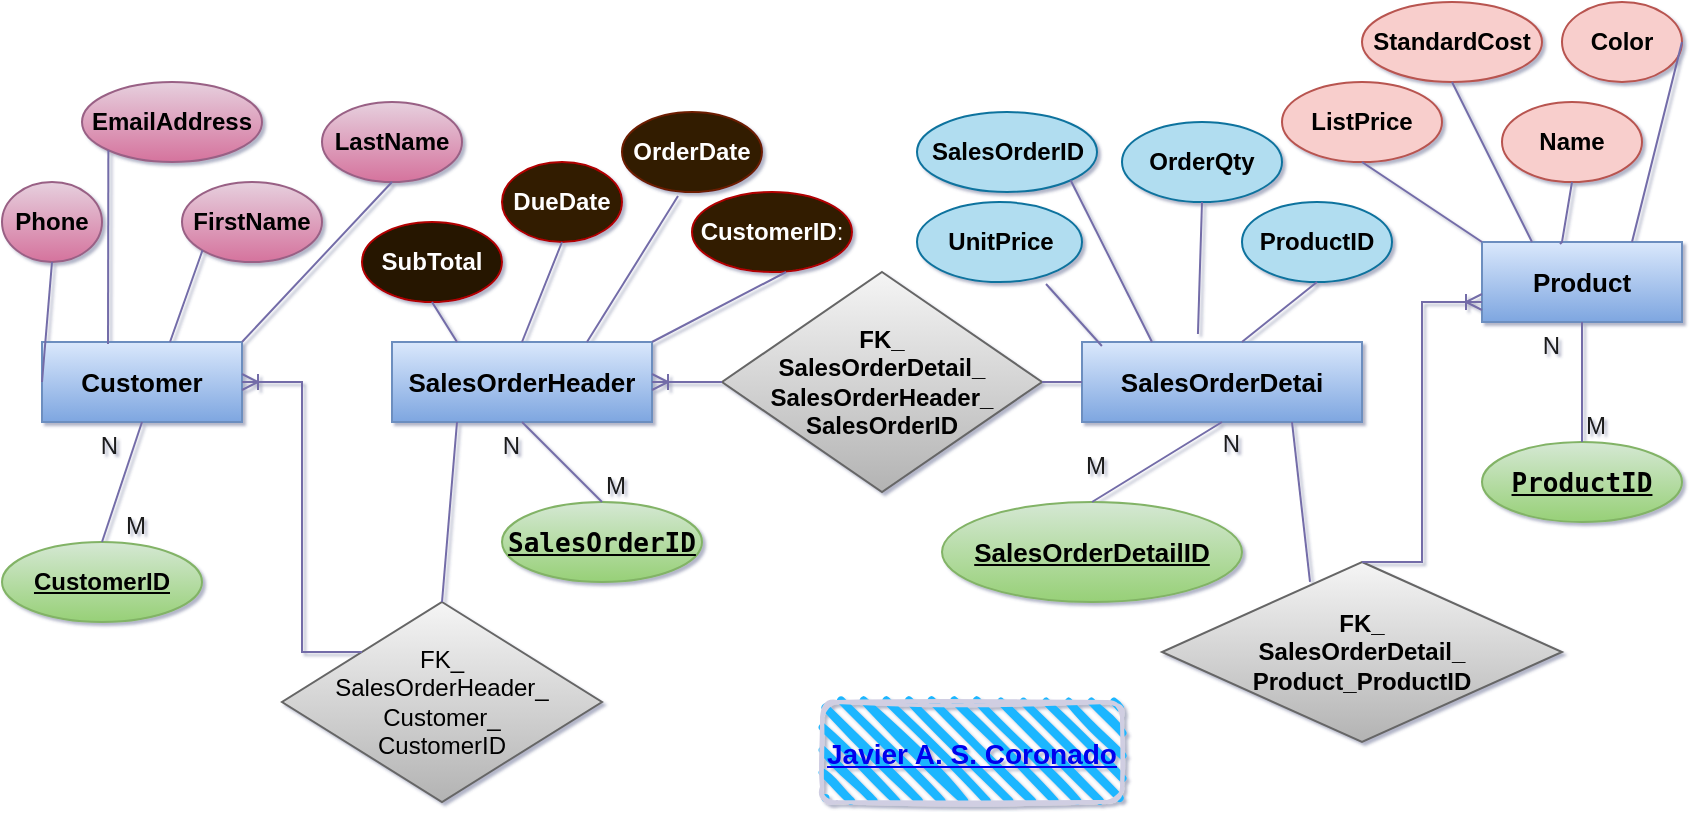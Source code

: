 <mxfile version="24.0.7" type="google">
  <diagram id="R2lEEEUBdFMjLlhIrx00" name="Page-1">
    <mxGraphModel grid="1" page="1" gridSize="10" guides="1" tooltips="1" connect="1" arrows="1" fold="1" pageScale="1" pageWidth="850" pageHeight="1100" background="#ffffff" math="0" shadow="1" extFonts="Permanent Marker^https://fonts.googleapis.com/css?family=Permanent+Marker">
      <root>
        <mxCell id="0" />
        <mxCell id="1" parent="0" />
        <mxCell id="pl6DyhIB9jXkLwM8Ii2A-1" value="&lt;font style=&quot;font-size: 13px;&quot;&gt;&lt;b&gt;SalesOrderHeader&lt;/b&gt;&lt;/font&gt;" style="whiteSpace=wrap;html=1;align=center;labelBackgroundColor=none;rounded=0;fillColor=#dae8fc;strokeColor=#6c8ebf;gradientColor=#7ea6e0;" vertex="1" parent="1">
          <mxGeometry x="195" y="430" width="130" height="40" as="geometry" />
        </mxCell>
        <mxCell id="pl6DyhIB9jXkLwM8Ii2A-2" value="&lt;b&gt;&lt;font style=&quot;font-size: 13px;&quot;&gt;Product&lt;/font&gt;&lt;/b&gt;" style="whiteSpace=wrap;html=1;align=center;labelBackgroundColor=none;rounded=0;fillColor=#dae8fc;strokeColor=#6c8ebf;gradientColor=#7ea6e0;" vertex="1" parent="1">
          <mxGeometry x="740" y="380" width="100" height="40" as="geometry" />
        </mxCell>
        <mxCell id="pl6DyhIB9jXkLwM8Ii2A-3" value="&lt;font style=&quot;font-size: 13px;&quot;&gt;&lt;b&gt;Customer&lt;/b&gt;&lt;/font&gt;" style="whiteSpace=wrap;html=1;align=center;labelBackgroundColor=none;rounded=0;fillColor=#dae8fc;strokeColor=#6c8ebf;gradientColor=#7ea6e0;" vertex="1" parent="1">
          <mxGeometry x="20" y="430" width="100" height="40" as="geometry" />
        </mxCell>
        <mxCell id="pl6DyhIB9jXkLwM8Ii2A-4" value="&lt;font style=&quot;font-size: 13px;&quot;&gt;&lt;b&gt;SalesOrderDetai&lt;/b&gt;&lt;/font&gt;" style="whiteSpace=wrap;html=1;align=center;labelBackgroundColor=none;rounded=0;fillColor=#dae8fc;strokeColor=#6c8ebf;gradientColor=#7ea6e0;" vertex="1" parent="1">
          <mxGeometry x="540" y="430" width="140" height="40" as="geometry" />
        </mxCell>
        <mxCell id="pl6DyhIB9jXkLwM8Ii2A-6" value="&lt;div&gt;&lt;strong&gt;FK_&lt;/strong&gt;&lt;/div&gt;&lt;div&gt;&lt;strong&gt;SalesOrderDetail_&lt;/strong&gt;&lt;/div&gt;&lt;div&gt;&lt;strong&gt;Product_ProductID&lt;/strong&gt;&lt;/div&gt;" style="shape=rhombus;perimeter=rhombusPerimeter;whiteSpace=wrap;html=1;align=center;labelBackgroundColor=none;rounded=0;fillColor=#f5f5f5;strokeColor=#666666;gradientColor=#b3b3b3;" vertex="1" parent="1">
          <mxGeometry x="580" y="540" width="200" height="90" as="geometry" />
        </mxCell>
        <mxCell id="7qvCOAJDGnF1VfF3UTFZ-1" value="&lt;div&gt;&lt;b&gt;FK_&lt;/b&gt;&lt;/div&gt;&lt;div&gt;&lt;b&gt;SalesOrderDetail_&lt;/b&gt;&lt;/div&gt;&lt;div&gt;&lt;b&gt;SalesOrderHeader_&lt;/b&gt;&lt;/div&gt;&lt;div&gt;&lt;b&gt;SalesOrderID&lt;/b&gt;&lt;/div&gt;" style="shape=rhombus;perimeter=rhombusPerimeter;whiteSpace=wrap;html=1;align=center;labelBackgroundColor=none;rounded=0;fillColor=#f5f5f5;strokeColor=#666666;shadow=0;gradientColor=#b3b3b3;" vertex="1" parent="1">
          <mxGeometry x="360" y="395" width="160" height="110" as="geometry" />
        </mxCell>
        <mxCell id="7qvCOAJDGnF1VfF3UTFZ-2" value="&lt;div&gt;FK_&lt;/div&gt;&lt;div&gt;SalesOrderHeader_&lt;/div&gt;&lt;div&gt;Customer_&lt;/div&gt;&lt;div&gt;CustomerID&lt;/div&gt;" style="shape=rhombus;perimeter=rhombusPerimeter;whiteSpace=wrap;html=1;align=center;labelBackgroundColor=none;rounded=0;fillColor=#f5f5f5;strokeColor=#666666;gradientColor=#b3b3b3;" vertex="1" parent="1">
          <mxGeometry x="140" y="560" width="160" height="100" as="geometry" />
        </mxCell>
        <mxCell id="7qvCOAJDGnF1VfF3UTFZ-18" value="&lt;strong&gt;CustomerID&lt;/strong&gt;" style="ellipse;whiteSpace=wrap;html=1;align=center;fontStyle=4;labelBackgroundColor=none;rounded=0;fillColor=#d5e8d4;strokeColor=#82b366;gradientColor=#97d077;" vertex="1" parent="1">
          <mxGeometry y="530" width="100" height="40" as="geometry" />
        </mxCell>
        <mxCell id="7qvCOAJDGnF1VfF3UTFZ-19" value="&lt;font style=&quot;font-size: 13px;&quot;&gt;&lt;code&gt;&lt;b&gt;ProductID&lt;/b&gt;&lt;/code&gt;&lt;/font&gt;" style="ellipse;whiteSpace=wrap;html=1;align=center;fontStyle=4;labelBackgroundColor=none;rounded=0;fillColor=#d5e8d4;strokeColor=#82b366;gradientColor=#97d077;" vertex="1" parent="1">
          <mxGeometry x="740" y="480" width="100" height="40" as="geometry" />
        </mxCell>
        <mxCell id="7qvCOAJDGnF1VfF3UTFZ-20" value="&lt;b&gt;&lt;font style=&quot;font-size: 13px;&quot;&gt;&lt;code&gt;SalesOrderID&lt;/code&gt;&lt;/font&gt;&lt;/b&gt;" style="ellipse;whiteSpace=wrap;html=1;align=center;fontStyle=4;labelBackgroundColor=none;rounded=0;fillColor=#d5e8d4;strokeColor=#82b366;gradientColor=#97d077;" vertex="1" parent="1">
          <mxGeometry x="250" y="510" width="100" height="40" as="geometry" />
        </mxCell>
        <mxCell id="7qvCOAJDGnF1VfF3UTFZ-21" value="&lt;font style=&quot;font-size: 13px;&quot;&gt;&lt;strong&gt;SalesOrderDetailID&lt;/strong&gt;&lt;/font&gt;" style="ellipse;whiteSpace=wrap;html=1;align=center;fontStyle=4;labelBackgroundColor=none;rounded=0;fillColor=#d5e8d4;strokeColor=#82b366;gradientColor=#97d077;" vertex="1" parent="1">
          <mxGeometry x="470" y="510" width="150" height="50" as="geometry" />
        </mxCell>
        <mxCell id="7qvCOAJDGnF1VfF3UTFZ-27" value="&lt;strong&gt;FirstName&lt;/strong&gt;" style="ellipse;whiteSpace=wrap;html=1;align=center;labelBackgroundColor=none;rounded=0;fillColor=#e6d0de;gradientColor=#d5739d;strokeColor=#996185;" vertex="1" parent="1">
          <mxGeometry x="90" y="350" width="70" height="40" as="geometry" />
        </mxCell>
        <mxCell id="7qvCOAJDGnF1VfF3UTFZ-28" value="&lt;strong&gt;LastName&lt;/strong&gt;" style="ellipse;whiteSpace=wrap;html=1;align=center;labelBackgroundColor=none;rounded=0;fillColor=#e6d0de;gradientColor=#d5739d;strokeColor=#996185;" vertex="1" parent="1">
          <mxGeometry x="160" y="310" width="70" height="40" as="geometry" />
        </mxCell>
        <mxCell id="7qvCOAJDGnF1VfF3UTFZ-29" value="&lt;br&gt;&lt;strong&gt;EmailAddress&lt;/strong&gt;&lt;div&gt;&lt;br/&gt;&lt;/div&gt;" style="ellipse;whiteSpace=wrap;html=1;align=center;labelBackgroundColor=none;rounded=0;fillColor=#e6d0de;gradientColor=#d5739d;strokeColor=#996185;" vertex="1" parent="1">
          <mxGeometry x="40" y="300" width="90" height="40" as="geometry" />
        </mxCell>
        <mxCell id="7qvCOAJDGnF1VfF3UTFZ-30" value="&lt;strong&gt;Phone&lt;/strong&gt;" style="ellipse;whiteSpace=wrap;html=1;align=center;labelBackgroundColor=none;rounded=0;fillColor=#e6d0de;gradientColor=#d5739d;strokeColor=#996185;" vertex="1" parent="1">
          <mxGeometry y="350" width="50" height="40" as="geometry" />
        </mxCell>
        <mxCell id="7qvCOAJDGnF1VfF3UTFZ-45" value="&lt;strong&gt;SubTotal&lt;/strong&gt;" style="ellipse;whiteSpace=wrap;html=1;align=center;labelBackgroundColor=none;rounded=0;fillColor=#261300;strokeColor=#B20000;fontColor=#ffffff;" vertex="1" parent="1">
          <mxGeometry x="180" y="370" width="70" height="40" as="geometry" />
        </mxCell>
        <mxCell id="7qvCOAJDGnF1VfF3UTFZ-46" value="&lt;strong&gt;DueDate&lt;/strong&gt;" style="ellipse;whiteSpace=wrap;html=1;align=center;labelBackgroundColor=none;rounded=0;fillColor=#331A00;strokeColor=#B20000;fontColor=#ffffff;" vertex="1" parent="1">
          <mxGeometry x="250" y="340" width="60" height="40" as="geometry" />
        </mxCell>
        <mxCell id="7qvCOAJDGnF1VfF3UTFZ-47" value="&lt;strong&gt;OrderDate&lt;/strong&gt;" style="ellipse;whiteSpace=wrap;html=1;align=center;labelBackgroundColor=none;rounded=0;fillColor=#331A00;strokeColor=#6D1F00;fontColor=#ffffff;" vertex="1" parent="1">
          <mxGeometry x="310" y="315" width="70" height="40" as="geometry" />
        </mxCell>
        <mxCell id="7qvCOAJDGnF1VfF3UTFZ-54" value="&lt;strong&gt;CustomerID&lt;/strong&gt;:" style="ellipse;whiteSpace=wrap;html=1;align=center;labelBackgroundColor=none;rounded=0;fillColor=#331A00;strokeColor=#B20000;fontColor=#ffffff;" vertex="1" parent="1">
          <mxGeometry x="345" y="355" width="80" height="40" as="geometry" />
        </mxCell>
        <mxCell id="7qvCOAJDGnF1VfF3UTFZ-59" value="&lt;strong&gt;SalesOrderID&lt;/strong&gt;" style="ellipse;whiteSpace=wrap;html=1;align=center;labelBackgroundColor=none;rounded=0;fillColor=#b1ddf0;strokeColor=#10739e;" vertex="1" parent="1">
          <mxGeometry x="457.5" y="315" width="90" height="40" as="geometry" />
        </mxCell>
        <mxCell id="7qvCOAJDGnF1VfF3UTFZ-60" value="&lt;strong&gt;OrderQty&lt;/strong&gt;" style="ellipse;whiteSpace=wrap;html=1;align=center;labelBackgroundColor=none;rounded=0;fillColor=#b1ddf0;strokeColor=#10739e;" vertex="1" parent="1">
          <mxGeometry x="560" y="320" width="80" height="40" as="geometry" />
        </mxCell>
        <mxCell id="7qvCOAJDGnF1VfF3UTFZ-62" value="&lt;strong&gt;UnitPrice&lt;/strong&gt;" style="ellipse;whiteSpace=wrap;html=1;align=center;labelBackgroundColor=none;rounded=0;fillColor=#b1ddf0;strokeColor=#10739e;" vertex="1" parent="1">
          <mxGeometry x="457.5" y="360" width="82.5" height="40" as="geometry" />
        </mxCell>
        <mxCell id="7qvCOAJDGnF1VfF3UTFZ-63" value="&lt;strong&gt;ListPrice&lt;/strong&gt;" style="ellipse;whiteSpace=wrap;html=1;align=center;labelBackgroundColor=none;rounded=0;fillColor=#f8cecc;strokeColor=#b85450;" vertex="1" parent="1">
          <mxGeometry x="640" y="300" width="80" height="40" as="geometry" />
        </mxCell>
        <mxCell id="7qvCOAJDGnF1VfF3UTFZ-64" value="&lt;strong&gt;StandardCost&lt;/strong&gt;" style="ellipse;whiteSpace=wrap;html=1;align=center;labelBackgroundColor=none;rounded=0;fillColor=#f8cecc;strokeColor=#b85450;" vertex="1" parent="1">
          <mxGeometry x="680" y="260" width="90" height="40" as="geometry" />
        </mxCell>
        <mxCell id="7qvCOAJDGnF1VfF3UTFZ-65" value="&lt;strong&gt;Color&lt;/strong&gt;" style="ellipse;whiteSpace=wrap;html=1;align=center;labelBackgroundColor=none;rounded=0;fillColor=#f8cecc;strokeColor=#b85450;" vertex="1" parent="1">
          <mxGeometry x="780" y="260" width="60" height="40" as="geometry" />
        </mxCell>
        <mxCell id="7qvCOAJDGnF1VfF3UTFZ-66" value="&lt;strong&gt;Name&lt;/strong&gt;" style="ellipse;whiteSpace=wrap;html=1;align=center;labelBackgroundColor=none;rounded=0;fillColor=#f8cecc;strokeColor=#b85450;" vertex="1" parent="1">
          <mxGeometry x="750" y="310" width="70" height="40" as="geometry" />
        </mxCell>
        <mxCell id="7qvCOAJDGnF1VfF3UTFZ-67" value="&lt;strong&gt;ProductID&lt;/strong&gt;" style="ellipse;whiteSpace=wrap;html=1;align=center;labelBackgroundColor=none;rounded=0;fillColor=#b1ddf0;strokeColor=#10739e;" vertex="1" parent="1">
          <mxGeometry x="620" y="360" width="75" height="40" as="geometry" />
        </mxCell>
        <mxCell id="7qvCOAJDGnF1VfF3UTFZ-73" value="" style="edgeStyle=entityRelationEdgeStyle;fontSize=12;html=1;endArrow=ERoneToMany;rounded=0;entryX=0;entryY=0.75;entryDx=0;entryDy=0;exitX=0.5;exitY=0;exitDx=0;exitDy=0;labelBackgroundColor=none;fontColor=default;strokeColor=#736CA8;" edge="1" parent="1" source="pl6DyhIB9jXkLwM8Ii2A-6" target="pl6DyhIB9jXkLwM8Ii2A-2">
          <mxGeometry width="100" height="100" relative="1" as="geometry">
            <mxPoint x="710" y="580" as="sourcePoint" />
            <mxPoint x="470" y="420" as="targetPoint" />
          </mxGeometry>
        </mxCell>
        <mxCell id="7qvCOAJDGnF1VfF3UTFZ-78" value="" style="endArrow=none;html=1;rounded=0;entryX=0.5;entryY=1;entryDx=0;entryDy=0;exitX=0.39;exitY=0.025;exitDx=0;exitDy=0;exitPerimeter=0;labelBackgroundColor=none;fontColor=default;strokeColor=#736CA8;" edge="1" parent="1" source="pl6DyhIB9jXkLwM8Ii2A-2" target="7qvCOAJDGnF1VfF3UTFZ-66">
          <mxGeometry relative="1" as="geometry">
            <mxPoint x="340" y="290" as="sourcePoint" />
            <mxPoint x="500" y="290" as="targetPoint" />
            <Array as="points">
              <mxPoint x="780" y="380" />
            </Array>
          </mxGeometry>
        </mxCell>
        <mxCell id="7qvCOAJDGnF1VfF3UTFZ-83" value="" style="endArrow=none;html=1;rounded=0;entryX=1;entryY=0.5;entryDx=0;entryDy=0;exitX=0.75;exitY=0;exitDx=0;exitDy=0;labelBackgroundColor=none;fontColor=default;strokeColor=#736CA8;" edge="1" parent="1" source="pl6DyhIB9jXkLwM8Ii2A-2" target="7qvCOAJDGnF1VfF3UTFZ-65">
          <mxGeometry relative="1" as="geometry">
            <mxPoint x="340" y="290" as="sourcePoint" />
            <mxPoint x="500" y="290" as="targetPoint" />
          </mxGeometry>
        </mxCell>
        <mxCell id="7qvCOAJDGnF1VfF3UTFZ-85" value="" style="endArrow=none;html=1;rounded=0;entryX=0.5;entryY=1;entryDx=0;entryDy=0;exitX=0.25;exitY=0;exitDx=0;exitDy=0;labelBackgroundColor=none;fontColor=default;strokeColor=#736CA8;" edge="1" parent="1" source="pl6DyhIB9jXkLwM8Ii2A-2" target="7qvCOAJDGnF1VfF3UTFZ-64">
          <mxGeometry relative="1" as="geometry">
            <mxPoint x="340" y="290" as="sourcePoint" />
            <mxPoint x="500" y="290" as="targetPoint" />
          </mxGeometry>
        </mxCell>
        <mxCell id="7qvCOAJDGnF1VfF3UTFZ-86" value="" style="endArrow=none;html=1;rounded=0;entryX=0.5;entryY=1;entryDx=0;entryDy=0;exitX=0;exitY=0;exitDx=0;exitDy=0;labelBackgroundColor=none;fontColor=default;strokeColor=#736CA8;" edge="1" parent="1" source="pl6DyhIB9jXkLwM8Ii2A-2" target="7qvCOAJDGnF1VfF3UTFZ-63">
          <mxGeometry relative="1" as="geometry">
            <mxPoint x="340" y="290" as="sourcePoint" />
            <mxPoint x="500" y="290" as="targetPoint" />
          </mxGeometry>
        </mxCell>
        <mxCell id="7qvCOAJDGnF1VfF3UTFZ-87" value="" style="endArrow=none;html=1;rounded=0;entryX=0.782;entryY=1.025;entryDx=0;entryDy=0;exitX=0.071;exitY=0.05;exitDx=0;exitDy=0;exitPerimeter=0;entryPerimeter=0;labelBackgroundColor=none;fontColor=default;strokeColor=#736CA8;" edge="1" parent="1" source="pl6DyhIB9jXkLwM8Ii2A-4" target="7qvCOAJDGnF1VfF3UTFZ-62">
          <mxGeometry relative="1" as="geometry">
            <mxPoint x="340" y="290" as="sourcePoint" />
            <mxPoint x="500" y="290" as="targetPoint" />
          </mxGeometry>
        </mxCell>
        <mxCell id="7qvCOAJDGnF1VfF3UTFZ-89" value="" style="endArrow=none;html=1;rounded=0;entryX=0.5;entryY=1;entryDx=0;entryDy=0;exitX=0.414;exitY=-0.1;exitDx=0;exitDy=0;exitPerimeter=0;labelBackgroundColor=none;fontColor=default;strokeColor=#736CA8;" edge="1" parent="1" source="pl6DyhIB9jXkLwM8Ii2A-4" target="7qvCOAJDGnF1VfF3UTFZ-60">
          <mxGeometry relative="1" as="geometry">
            <mxPoint x="340" y="290" as="sourcePoint" />
            <mxPoint x="500" y="290" as="targetPoint" />
          </mxGeometry>
        </mxCell>
        <mxCell id="7qvCOAJDGnF1VfF3UTFZ-90" value="" style="endArrow=none;html=1;rounded=0;entryX=0.5;entryY=1;entryDx=0;entryDy=0;exitX=0.571;exitY=0;exitDx=0;exitDy=0;exitPerimeter=0;labelBackgroundColor=none;fontColor=default;strokeColor=#736CA8;" edge="1" parent="1" source="pl6DyhIB9jXkLwM8Ii2A-4" target="7qvCOAJDGnF1VfF3UTFZ-67">
          <mxGeometry relative="1" as="geometry">
            <mxPoint x="340" y="290" as="sourcePoint" />
            <mxPoint x="500" y="290" as="targetPoint" />
          </mxGeometry>
        </mxCell>
        <mxCell id="7qvCOAJDGnF1VfF3UTFZ-91" value="" style="endArrow=none;html=1;rounded=0;entryX=0.588;entryY=1;entryDx=0;entryDy=0;entryPerimeter=0;exitX=1;exitY=0;exitDx=0;exitDy=0;labelBackgroundColor=none;fontColor=default;strokeColor=#736CA8;" edge="1" parent="1" source="pl6DyhIB9jXkLwM8Ii2A-1" target="7qvCOAJDGnF1VfF3UTFZ-54">
          <mxGeometry relative="1" as="geometry">
            <mxPoint x="340" y="290" as="sourcePoint" />
            <mxPoint x="500" y="290" as="targetPoint" />
          </mxGeometry>
        </mxCell>
        <mxCell id="7qvCOAJDGnF1VfF3UTFZ-92" value="" style="endArrow=none;html=1;rounded=0;exitX=0.4;exitY=1.05;exitDx=0;exitDy=0;entryX=0.75;entryY=0;entryDx=0;entryDy=0;exitPerimeter=0;labelBackgroundColor=none;fontColor=default;strokeColor=#736CA8;" edge="1" parent="1" source="7qvCOAJDGnF1VfF3UTFZ-47" target="pl6DyhIB9jXkLwM8Ii2A-1">
          <mxGeometry relative="1" as="geometry">
            <mxPoint x="350" y="300" as="sourcePoint" />
            <mxPoint x="510" y="300" as="targetPoint" />
          </mxGeometry>
        </mxCell>
        <mxCell id="7qvCOAJDGnF1VfF3UTFZ-93" value="" style="endArrow=none;html=1;rounded=0;exitX=0.5;exitY=1;exitDx=0;exitDy=0;entryX=0.5;entryY=0;entryDx=0;entryDy=0;labelBackgroundColor=none;fontColor=default;strokeColor=#736CA8;" edge="1" parent="1" source="7qvCOAJDGnF1VfF3UTFZ-46" target="pl6DyhIB9jXkLwM8Ii2A-1">
          <mxGeometry relative="1" as="geometry">
            <mxPoint x="360" y="310" as="sourcePoint" />
            <mxPoint x="520" y="310" as="targetPoint" />
          </mxGeometry>
        </mxCell>
        <mxCell id="7qvCOAJDGnF1VfF3UTFZ-94" value="" style="endArrow=none;html=1;rounded=0;exitX=0.5;exitY=1;exitDx=0;exitDy=0;entryX=0.25;entryY=0;entryDx=0;entryDy=0;labelBackgroundColor=none;fontColor=default;strokeColor=#736CA8;" edge="1" parent="1" source="7qvCOAJDGnF1VfF3UTFZ-45" target="pl6DyhIB9jXkLwM8Ii2A-1">
          <mxGeometry relative="1" as="geometry">
            <mxPoint x="370" y="320" as="sourcePoint" />
            <mxPoint x="530" y="320" as="targetPoint" />
          </mxGeometry>
        </mxCell>
        <mxCell id="7qvCOAJDGnF1VfF3UTFZ-95" value="" style="endArrow=none;html=1;rounded=0;entryX=0.25;entryY=0;entryDx=0;entryDy=0;exitX=1;exitY=1;exitDx=0;exitDy=0;labelBackgroundColor=none;fontColor=default;strokeColor=#736CA8;" edge="1" parent="1" source="7qvCOAJDGnF1VfF3UTFZ-59" target="pl6DyhIB9jXkLwM8Ii2A-4">
          <mxGeometry relative="1" as="geometry">
            <mxPoint x="340" y="290" as="sourcePoint" />
            <mxPoint x="500" y="290" as="targetPoint" />
          </mxGeometry>
        </mxCell>
        <mxCell id="7qvCOAJDGnF1VfF3UTFZ-96" value="" style="endArrow=none;html=1;rounded=0;exitX=0.33;exitY=0.025;exitDx=0;exitDy=0;exitPerimeter=0;entryX=0;entryY=1;entryDx=0;entryDy=0;labelBackgroundColor=none;fontColor=default;strokeColor=#736CA8;" edge="1" parent="1" source="pl6DyhIB9jXkLwM8Ii2A-3" target="7qvCOAJDGnF1VfF3UTFZ-29">
          <mxGeometry relative="1" as="geometry">
            <mxPoint x="340" y="290" as="sourcePoint" />
            <mxPoint x="500" y="290" as="targetPoint" />
          </mxGeometry>
        </mxCell>
        <mxCell id="7qvCOAJDGnF1VfF3UTFZ-97" value="" style="endArrow=none;html=1;rounded=0;exitX=0;exitY=1;exitDx=0;exitDy=0;entryX=0.64;entryY=0;entryDx=0;entryDy=0;entryPerimeter=0;labelBackgroundColor=none;fontColor=default;strokeColor=#736CA8;" edge="1" parent="1" source="7qvCOAJDGnF1VfF3UTFZ-27" target="pl6DyhIB9jXkLwM8Ii2A-3">
          <mxGeometry relative="1" as="geometry">
            <mxPoint x="340" y="290" as="sourcePoint" />
            <mxPoint x="500" y="290" as="targetPoint" />
          </mxGeometry>
        </mxCell>
        <mxCell id="7qvCOAJDGnF1VfF3UTFZ-98" value="" style="endArrow=none;html=1;rounded=0;exitX=0.5;exitY=1;exitDx=0;exitDy=0;entryX=1;entryY=0;entryDx=0;entryDy=0;labelBackgroundColor=none;fontColor=default;strokeColor=#736CA8;" edge="1" parent="1" source="7qvCOAJDGnF1VfF3UTFZ-28" target="pl6DyhIB9jXkLwM8Ii2A-3">
          <mxGeometry relative="1" as="geometry">
            <mxPoint x="340" y="290" as="sourcePoint" />
            <mxPoint x="500" y="290" as="targetPoint" />
          </mxGeometry>
        </mxCell>
        <mxCell id="7qvCOAJDGnF1VfF3UTFZ-99" value="" style="endArrow=none;html=1;rounded=0;exitX=0.5;exitY=1;exitDx=0;exitDy=0;entryX=0;entryY=0.5;entryDx=0;entryDy=0;labelBackgroundColor=none;fontColor=default;strokeColor=#736CA8;" edge="1" parent="1" source="7qvCOAJDGnF1VfF3UTFZ-30" target="pl6DyhIB9jXkLwM8Ii2A-3">
          <mxGeometry relative="1" as="geometry">
            <mxPoint x="340" y="290" as="sourcePoint" />
            <mxPoint x="500" y="290" as="targetPoint" />
          </mxGeometry>
        </mxCell>
        <mxCell id="7qvCOAJDGnF1VfF3UTFZ-106" value="" style="edgeStyle=entityRelationEdgeStyle;fontSize=12;html=1;endArrow=ERoneToMany;rounded=0;entryX=1;entryY=0.5;entryDx=0;entryDy=0;exitX=0;exitY=0.5;exitDx=0;exitDy=0;labelBackgroundColor=none;fontColor=default;strokeColor=#736CA8;" edge="1" parent="1" source="7qvCOAJDGnF1VfF3UTFZ-1" target="pl6DyhIB9jXkLwM8Ii2A-1">
          <mxGeometry width="100" height="100" relative="1" as="geometry">
            <mxPoint x="370" y="470" as="sourcePoint" />
            <mxPoint x="470" y="370" as="targetPoint" />
            <Array as="points">
              <mxPoint x="370" y="440" />
            </Array>
          </mxGeometry>
        </mxCell>
        <mxCell id="7qvCOAJDGnF1VfF3UTFZ-107" value="" style="endArrow=none;html=1;rounded=0;entryX=1;entryY=0.5;entryDx=0;entryDy=0;exitX=0;exitY=0.5;exitDx=0;exitDy=0;labelBackgroundColor=none;fontColor=default;strokeColor=#736CA8;" edge="1" parent="1" source="pl6DyhIB9jXkLwM8Ii2A-4" target="7qvCOAJDGnF1VfF3UTFZ-1">
          <mxGeometry relative="1" as="geometry">
            <mxPoint x="340" y="420" as="sourcePoint" />
            <mxPoint x="500" y="420" as="targetPoint" />
          </mxGeometry>
        </mxCell>
        <mxCell id="7qvCOAJDGnF1VfF3UTFZ-113" value="" style="endArrow=none;html=1;rounded=0;exitX=0.5;exitY=0;exitDx=0;exitDy=0;entryX=0.25;entryY=1;entryDx=0;entryDy=0;labelBackgroundColor=none;fontColor=default;strokeColor=#736CA8;" edge="1" parent="1" source="7qvCOAJDGnF1VfF3UTFZ-2" target="pl6DyhIB9jXkLwM8Ii2A-1">
          <mxGeometry relative="1" as="geometry">
            <mxPoint x="340" y="560" as="sourcePoint" />
            <mxPoint x="500" y="560" as="targetPoint" />
          </mxGeometry>
        </mxCell>
        <mxCell id="7qvCOAJDGnF1VfF3UTFZ-114" value="" style="edgeStyle=entityRelationEdgeStyle;fontSize=12;html=1;endArrow=ERoneToMany;rounded=0;exitX=0;exitY=0;exitDx=0;exitDy=0;entryX=1;entryY=0.5;entryDx=0;entryDy=0;labelBackgroundColor=none;fontColor=default;strokeColor=#736CA8;" edge="1" parent="1" source="7qvCOAJDGnF1VfF3UTFZ-2" target="pl6DyhIB9jXkLwM8Ii2A-3">
          <mxGeometry width="100" height="100" relative="1" as="geometry">
            <mxPoint x="120" y="555" as="sourcePoint" />
            <mxPoint x="155" y="450" as="targetPoint" />
            <Array as="points">
              <mxPoint x="175" y="480" />
              <mxPoint x="185" y="490" />
              <mxPoint x="175" y="550" />
              <mxPoint x="185" y="510" />
              <mxPoint x="215" y="510" />
            </Array>
          </mxGeometry>
        </mxCell>
        <mxCell id="7qvCOAJDGnF1VfF3UTFZ-118" value="" style="endArrow=none;html=1;rounded=0;entryX=0.37;entryY=0.111;entryDx=0;entryDy=0;exitX=0.75;exitY=1;exitDx=0;exitDy=0;entryPerimeter=0;labelBackgroundColor=none;fontColor=default;strokeColor=#736CA8;" edge="1" parent="1" source="pl6DyhIB9jXkLwM8Ii2A-4" target="pl6DyhIB9jXkLwM8Ii2A-6">
          <mxGeometry relative="1" as="geometry">
            <mxPoint x="320" y="560" as="sourcePoint" />
            <mxPoint x="480" y="560" as="targetPoint" />
          </mxGeometry>
        </mxCell>
        <mxCell id="7qvCOAJDGnF1VfF3UTFZ-123" value="" style="endArrow=none;html=1;rounded=0;exitX=0.5;exitY=0;exitDx=0;exitDy=0;entryX=0.5;entryY=1;entryDx=0;entryDy=0;labelBackgroundColor=none;fontColor=default;strokeColor=#736CA8;" edge="1" parent="1" source="7qvCOAJDGnF1VfF3UTFZ-20" target="pl6DyhIB9jXkLwM8Ii2A-1">
          <mxGeometry relative="1" as="geometry">
            <mxPoint x="320" y="470" as="sourcePoint" />
            <mxPoint x="480" y="470" as="targetPoint" />
          </mxGeometry>
        </mxCell>
        <mxCell id="7qvCOAJDGnF1VfF3UTFZ-124" value="M" style="resizable=0;html=1;whiteSpace=wrap;align=left;verticalAlign=bottom;labelBackgroundColor=none;rounded=0;fillColor=#5D7F99;strokeColor=#D0CEE2;fontColor=#1A1A1A;" connectable="0" vertex="1" parent="7qvCOAJDGnF1VfF3UTFZ-123">
          <mxGeometry x="-1" relative="1" as="geometry" />
        </mxCell>
        <mxCell id="7qvCOAJDGnF1VfF3UTFZ-125" value="N" style="resizable=0;html=1;whiteSpace=wrap;align=right;verticalAlign=bottom;labelBackgroundColor=none;rounded=0;fillColor=#5D7F99;strokeColor=#D0CEE2;fontColor=#1A1A1A;" connectable="0" vertex="1" parent="7qvCOAJDGnF1VfF3UTFZ-123">
          <mxGeometry x="1" relative="1" as="geometry">
            <mxPoint y="20" as="offset" />
          </mxGeometry>
        </mxCell>
        <mxCell id="7qvCOAJDGnF1VfF3UTFZ-126" value="" style="endArrow=none;html=1;rounded=0;exitX=0.5;exitY=0;exitDx=0;exitDy=0;entryX=0.5;entryY=1;entryDx=0;entryDy=0;labelBackgroundColor=none;fontColor=default;strokeColor=#736CA8;" edge="1" parent="1" source="7qvCOAJDGnF1VfF3UTFZ-21" target="pl6DyhIB9jXkLwM8Ii2A-4">
          <mxGeometry relative="1" as="geometry">
            <mxPoint x="310" y="520" as="sourcePoint" />
            <mxPoint x="270" y="480" as="targetPoint" />
          </mxGeometry>
        </mxCell>
        <mxCell id="7qvCOAJDGnF1VfF3UTFZ-127" value="M" style="resizable=0;html=1;whiteSpace=wrap;align=left;verticalAlign=bottom;labelBackgroundColor=none;rounded=0;fillColor=#5D7F99;strokeColor=#D0CEE2;fontColor=#1A1A1A;" connectable="0" vertex="1" parent="7qvCOAJDGnF1VfF3UTFZ-126">
          <mxGeometry x="-1" relative="1" as="geometry">
            <mxPoint x="-5" y="-10" as="offset" />
          </mxGeometry>
        </mxCell>
        <mxCell id="7qvCOAJDGnF1VfF3UTFZ-128" value="N" style="resizable=0;html=1;whiteSpace=wrap;align=right;verticalAlign=bottom;labelBackgroundColor=none;rounded=0;fillColor=#5D7F99;strokeColor=#D0CEE2;fontColor=#1A1A1A;" connectable="0" vertex="1" parent="7qvCOAJDGnF1VfF3UTFZ-126">
          <mxGeometry x="1" relative="1" as="geometry">
            <mxPoint x="10" y="20" as="offset" />
          </mxGeometry>
        </mxCell>
        <mxCell id="7qvCOAJDGnF1VfF3UTFZ-131" value="" style="endArrow=none;html=1;rounded=0;exitX=0.5;exitY=0;exitDx=0;exitDy=0;entryX=0.5;entryY=1;entryDx=0;entryDy=0;labelBackgroundColor=none;fontColor=default;strokeColor=#736CA8;" edge="1" parent="1" source="7qvCOAJDGnF1VfF3UTFZ-18" target="pl6DyhIB9jXkLwM8Ii2A-3">
          <mxGeometry relative="1" as="geometry">
            <mxPoint x="320" y="470" as="sourcePoint" />
            <mxPoint x="480" y="470" as="targetPoint" />
          </mxGeometry>
        </mxCell>
        <mxCell id="7qvCOAJDGnF1VfF3UTFZ-132" value="M" style="resizable=0;html=1;whiteSpace=wrap;align=left;verticalAlign=bottom;labelBackgroundColor=none;rounded=0;fillColor=#5D7F99;strokeColor=#D0CEE2;fontColor=#1A1A1A;" connectable="0" vertex="1" parent="7qvCOAJDGnF1VfF3UTFZ-131">
          <mxGeometry x="-1" relative="1" as="geometry">
            <mxPoint x="10" as="offset" />
          </mxGeometry>
        </mxCell>
        <mxCell id="7qvCOAJDGnF1VfF3UTFZ-133" value="N" style="resizable=0;html=1;whiteSpace=wrap;align=right;verticalAlign=bottom;labelBackgroundColor=none;rounded=0;fillColor=#5D7F99;strokeColor=#D0CEE2;fontColor=#1A1A1A;" connectable="0" vertex="1" parent="7qvCOAJDGnF1VfF3UTFZ-131">
          <mxGeometry x="1" relative="1" as="geometry">
            <mxPoint x="-10" y="20" as="offset" />
          </mxGeometry>
        </mxCell>
        <mxCell id="7qvCOAJDGnF1VfF3UTFZ-138" value="" style="endArrow=none;html=1;rounded=0;entryX=0.5;entryY=1;entryDx=0;entryDy=0;exitX=0.5;exitY=0;exitDx=0;exitDy=0;labelBackgroundColor=none;fontColor=default;strokeColor=#736CA8;" edge="1" parent="1" source="7qvCOAJDGnF1VfF3UTFZ-19" target="pl6DyhIB9jXkLwM8Ii2A-2">
          <mxGeometry relative="1" as="geometry">
            <mxPoint x="320" y="470" as="sourcePoint" />
            <mxPoint x="480" y="470" as="targetPoint" />
          </mxGeometry>
        </mxCell>
        <mxCell id="7qvCOAJDGnF1VfF3UTFZ-139" value="M" style="resizable=0;html=1;whiteSpace=wrap;align=left;verticalAlign=bottom;labelBackgroundColor=none;rounded=0;fillColor=#5D7F99;strokeColor=#D0CEE2;fontColor=#1A1A1A;" connectable="0" vertex="1" parent="7qvCOAJDGnF1VfF3UTFZ-138">
          <mxGeometry x="-1" relative="1" as="geometry" />
        </mxCell>
        <mxCell id="7qvCOAJDGnF1VfF3UTFZ-140" value="N" style="resizable=0;html=1;whiteSpace=wrap;align=right;verticalAlign=bottom;labelBackgroundColor=none;rounded=0;fillColor=#5D7F99;strokeColor=#D0CEE2;fontColor=#1A1A1A;" connectable="0" vertex="1" parent="7qvCOAJDGnF1VfF3UTFZ-138">
          <mxGeometry x="1" relative="1" as="geometry">
            <mxPoint x="-10" y="20" as="offset" />
          </mxGeometry>
        </mxCell>
        <mxCell id="7qvCOAJDGnF1VfF3UTFZ-143" value="&lt;h2&gt;&lt;a href=&quot;https://github.com/AndrewsJascoro/DataAnalyts_Mintic_Talento_Tech&quot;&gt;&lt;b&gt;&lt;font style=&quot;font-size: 14px;&quot;&gt;Javier A. S. Coronado &lt;/font&gt;&lt;/b&gt;&lt;/a&gt;&lt;/h2&gt;" style="rounded=1;whiteSpace=wrap;html=1;strokeWidth=2;fillWeight=4;hachureGap=8;hachureAngle=45;fillColor=#1EB6FF;sketch=1;strokeColor=#D0CEE2;fontColor=#1A1A1A;" vertex="1" parent="1">
          <mxGeometry x="410" y="610" width="150" height="50" as="geometry" />
        </mxCell>
      </root>
    </mxGraphModel>
  </diagram>
</mxfile>
